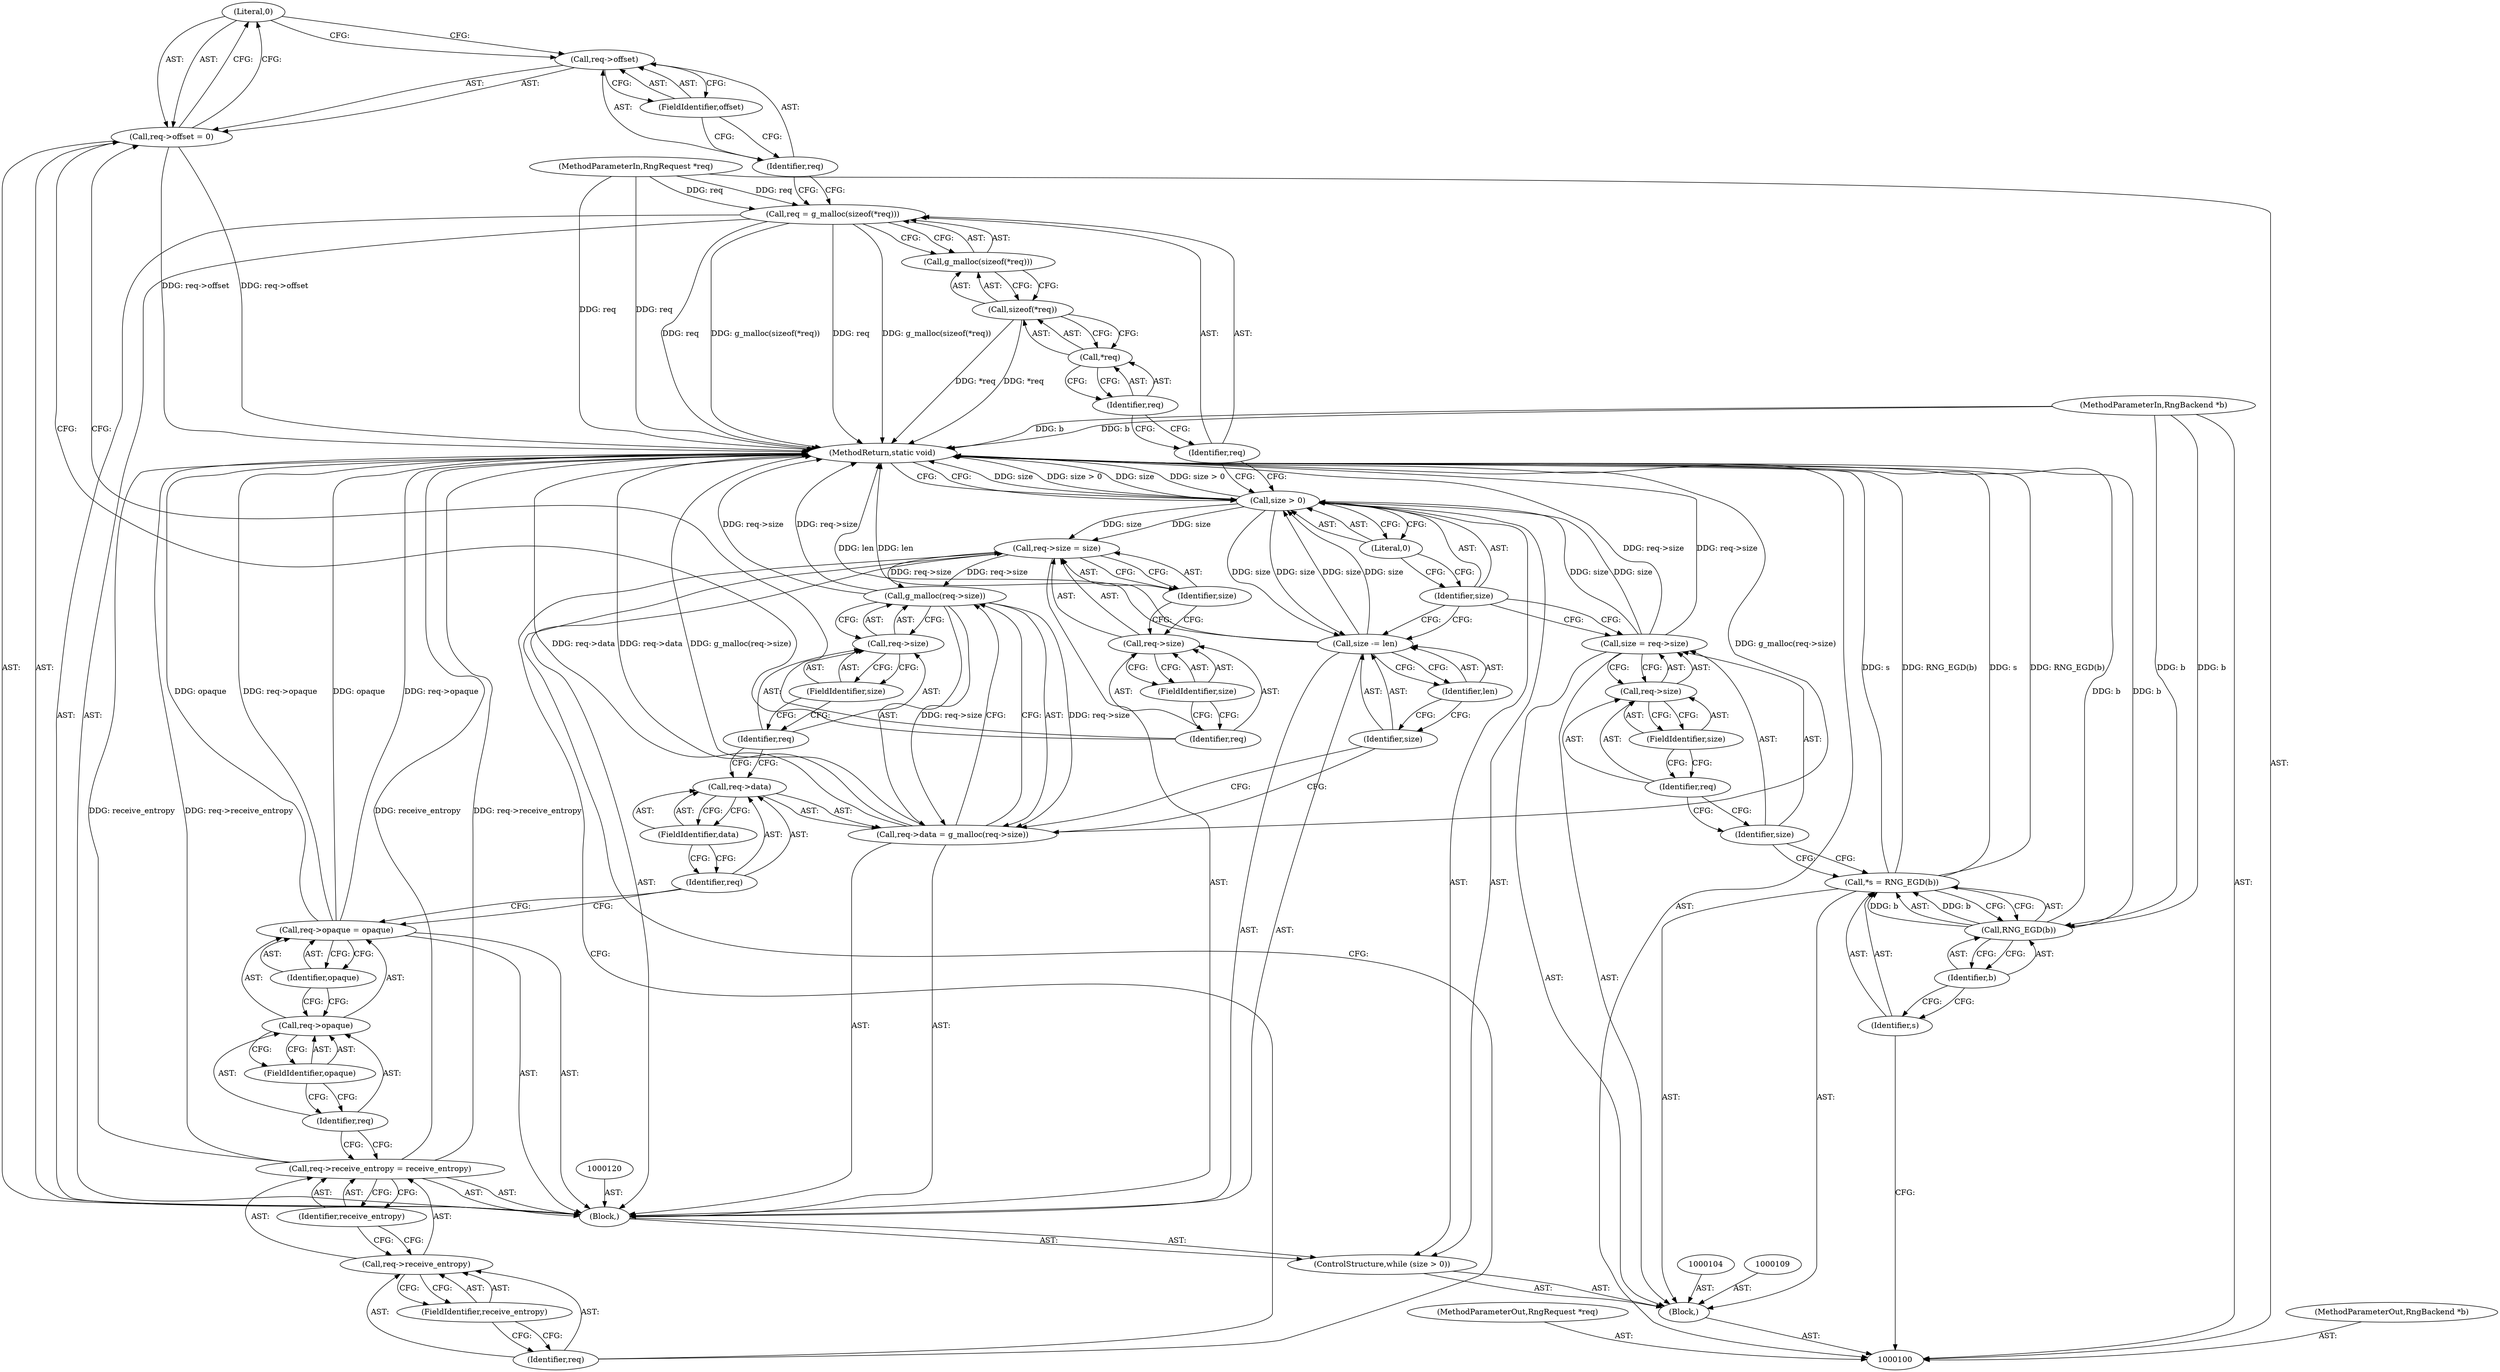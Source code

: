 digraph "0_qemu_60253ed1e6ec6d8e5ef2efe7bf755f475dce9956" {
"1000131" [label="(Literal,0)"];
"1000127" [label="(Call,req->offset = 0)"];
"1000128" [label="(Call,req->offset)"];
"1000129" [label="(Identifier,req)"];
"1000130" [label="(FieldIdentifier,offset)"];
"1000136" [label="(Identifier,size)"];
"1000132" [label="(Call,req->size = size)"];
"1000133" [label="(Call,req->size)"];
"1000134" [label="(Identifier,req)"];
"1000135" [label="(FieldIdentifier,size)"];
"1000141" [label="(Identifier,receive_entropy)"];
"1000137" [label="(Call,req->receive_entropy = receive_entropy)"];
"1000138" [label="(Call,req->receive_entropy)"];
"1000139" [label="(Identifier,req)"];
"1000140" [label="(FieldIdentifier,receive_entropy)"];
"1000146" [label="(Identifier,opaque)"];
"1000142" [label="(Call,req->opaque = opaque)"];
"1000143" [label="(Call,req->opaque)"];
"1000144" [label="(Identifier,req)"];
"1000145" [label="(FieldIdentifier,opaque)"];
"1000151" [label="(Call,g_malloc(req->size))"];
"1000152" [label="(Call,req->size)"];
"1000153" [label="(Identifier,req)"];
"1000154" [label="(FieldIdentifier,size)"];
"1000147" [label="(Call,req->data = g_malloc(req->size))"];
"1000148" [label="(Call,req->data)"];
"1000149" [label="(Identifier,req)"];
"1000150" [label="(FieldIdentifier,data)"];
"1000157" [label="(Identifier,len)"];
"1000155" [label="(Call,size -= len)"];
"1000156" [label="(Identifier,size)"];
"1000158" [label="(MethodReturn,static void)"];
"1000101" [label="(MethodParameterIn,RngBackend *b)"];
"1000205" [label="(MethodParameterOut,RngBackend *b)"];
"1000102" [label="(MethodParameterIn,RngRequest *req)"];
"1000206" [label="(MethodParameterOut,RngRequest *req)"];
"1000103" [label="(Block,)"];
"1000105" [label="(Call,*s = RNG_EGD(b))"];
"1000106" [label="(Identifier,s)"];
"1000107" [label="(Call,RNG_EGD(b))"];
"1000108" [label="(Identifier,b)"];
"1000110" [label="(Call,size = req->size)"];
"1000111" [label="(Identifier,size)"];
"1000112" [label="(Call,req->size)"];
"1000113" [label="(Identifier,req)"];
"1000114" [label="(FieldIdentifier,size)"];
"1000116" [label="(Call,size > 0)"];
"1000117" [label="(Identifier,size)"];
"1000118" [label="(Literal,0)"];
"1000115" [label="(ControlStructure,while (size > 0))"];
"1000119" [label="(Block,)"];
"1000123" [label="(Call,g_malloc(sizeof(*req)))"];
"1000124" [label="(Call,sizeof(*req))"];
"1000125" [label="(Call,*req)"];
"1000126" [label="(Identifier,req)"];
"1000121" [label="(Call,req = g_malloc(sizeof(*req)))"];
"1000122" [label="(Identifier,req)"];
"1000131" -> "1000127"  [label="AST: "];
"1000131" -> "1000128"  [label="CFG: "];
"1000127" -> "1000131"  [label="CFG: "];
"1000127" -> "1000119"  [label="AST: "];
"1000127" -> "1000131"  [label="CFG: "];
"1000128" -> "1000127"  [label="AST: "];
"1000131" -> "1000127"  [label="AST: "];
"1000134" -> "1000127"  [label="CFG: "];
"1000127" -> "1000158"  [label="DDG: req->offset"];
"1000128" -> "1000127"  [label="AST: "];
"1000128" -> "1000130"  [label="CFG: "];
"1000129" -> "1000128"  [label="AST: "];
"1000130" -> "1000128"  [label="AST: "];
"1000131" -> "1000128"  [label="CFG: "];
"1000129" -> "1000128"  [label="AST: "];
"1000129" -> "1000121"  [label="CFG: "];
"1000130" -> "1000129"  [label="CFG: "];
"1000130" -> "1000128"  [label="AST: "];
"1000130" -> "1000129"  [label="CFG: "];
"1000128" -> "1000130"  [label="CFG: "];
"1000136" -> "1000132"  [label="AST: "];
"1000136" -> "1000133"  [label="CFG: "];
"1000132" -> "1000136"  [label="CFG: "];
"1000132" -> "1000119"  [label="AST: "];
"1000132" -> "1000136"  [label="CFG: "];
"1000133" -> "1000132"  [label="AST: "];
"1000136" -> "1000132"  [label="AST: "];
"1000139" -> "1000132"  [label="CFG: "];
"1000116" -> "1000132"  [label="DDG: size"];
"1000132" -> "1000151"  [label="DDG: req->size"];
"1000133" -> "1000132"  [label="AST: "];
"1000133" -> "1000135"  [label="CFG: "];
"1000134" -> "1000133"  [label="AST: "];
"1000135" -> "1000133"  [label="AST: "];
"1000136" -> "1000133"  [label="CFG: "];
"1000134" -> "1000133"  [label="AST: "];
"1000134" -> "1000127"  [label="CFG: "];
"1000135" -> "1000134"  [label="CFG: "];
"1000135" -> "1000133"  [label="AST: "];
"1000135" -> "1000134"  [label="CFG: "];
"1000133" -> "1000135"  [label="CFG: "];
"1000141" -> "1000137"  [label="AST: "];
"1000141" -> "1000138"  [label="CFG: "];
"1000137" -> "1000141"  [label="CFG: "];
"1000137" -> "1000119"  [label="AST: "];
"1000137" -> "1000141"  [label="CFG: "];
"1000138" -> "1000137"  [label="AST: "];
"1000141" -> "1000137"  [label="AST: "];
"1000144" -> "1000137"  [label="CFG: "];
"1000137" -> "1000158"  [label="DDG: receive_entropy"];
"1000137" -> "1000158"  [label="DDG: req->receive_entropy"];
"1000138" -> "1000137"  [label="AST: "];
"1000138" -> "1000140"  [label="CFG: "];
"1000139" -> "1000138"  [label="AST: "];
"1000140" -> "1000138"  [label="AST: "];
"1000141" -> "1000138"  [label="CFG: "];
"1000139" -> "1000138"  [label="AST: "];
"1000139" -> "1000132"  [label="CFG: "];
"1000140" -> "1000139"  [label="CFG: "];
"1000140" -> "1000138"  [label="AST: "];
"1000140" -> "1000139"  [label="CFG: "];
"1000138" -> "1000140"  [label="CFG: "];
"1000146" -> "1000142"  [label="AST: "];
"1000146" -> "1000143"  [label="CFG: "];
"1000142" -> "1000146"  [label="CFG: "];
"1000142" -> "1000119"  [label="AST: "];
"1000142" -> "1000146"  [label="CFG: "];
"1000143" -> "1000142"  [label="AST: "];
"1000146" -> "1000142"  [label="AST: "];
"1000149" -> "1000142"  [label="CFG: "];
"1000142" -> "1000158"  [label="DDG: opaque"];
"1000142" -> "1000158"  [label="DDG: req->opaque"];
"1000143" -> "1000142"  [label="AST: "];
"1000143" -> "1000145"  [label="CFG: "];
"1000144" -> "1000143"  [label="AST: "];
"1000145" -> "1000143"  [label="AST: "];
"1000146" -> "1000143"  [label="CFG: "];
"1000144" -> "1000143"  [label="AST: "];
"1000144" -> "1000137"  [label="CFG: "];
"1000145" -> "1000144"  [label="CFG: "];
"1000145" -> "1000143"  [label="AST: "];
"1000145" -> "1000144"  [label="CFG: "];
"1000143" -> "1000145"  [label="CFG: "];
"1000151" -> "1000147"  [label="AST: "];
"1000151" -> "1000152"  [label="CFG: "];
"1000152" -> "1000151"  [label="AST: "];
"1000147" -> "1000151"  [label="CFG: "];
"1000151" -> "1000158"  [label="DDG: req->size"];
"1000151" -> "1000147"  [label="DDG: req->size"];
"1000132" -> "1000151"  [label="DDG: req->size"];
"1000152" -> "1000151"  [label="AST: "];
"1000152" -> "1000154"  [label="CFG: "];
"1000153" -> "1000152"  [label="AST: "];
"1000154" -> "1000152"  [label="AST: "];
"1000151" -> "1000152"  [label="CFG: "];
"1000153" -> "1000152"  [label="AST: "];
"1000153" -> "1000148"  [label="CFG: "];
"1000154" -> "1000153"  [label="CFG: "];
"1000154" -> "1000152"  [label="AST: "];
"1000154" -> "1000153"  [label="CFG: "];
"1000152" -> "1000154"  [label="CFG: "];
"1000147" -> "1000119"  [label="AST: "];
"1000147" -> "1000151"  [label="CFG: "];
"1000148" -> "1000147"  [label="AST: "];
"1000151" -> "1000147"  [label="AST: "];
"1000156" -> "1000147"  [label="CFG: "];
"1000147" -> "1000158"  [label="DDG: req->data"];
"1000147" -> "1000158"  [label="DDG: g_malloc(req->size)"];
"1000151" -> "1000147"  [label="DDG: req->size"];
"1000148" -> "1000147"  [label="AST: "];
"1000148" -> "1000150"  [label="CFG: "];
"1000149" -> "1000148"  [label="AST: "];
"1000150" -> "1000148"  [label="AST: "];
"1000153" -> "1000148"  [label="CFG: "];
"1000149" -> "1000148"  [label="AST: "];
"1000149" -> "1000142"  [label="CFG: "];
"1000150" -> "1000149"  [label="CFG: "];
"1000150" -> "1000148"  [label="AST: "];
"1000150" -> "1000149"  [label="CFG: "];
"1000148" -> "1000150"  [label="CFG: "];
"1000157" -> "1000155"  [label="AST: "];
"1000157" -> "1000156"  [label="CFG: "];
"1000155" -> "1000157"  [label="CFG: "];
"1000155" -> "1000119"  [label="AST: "];
"1000155" -> "1000157"  [label="CFG: "];
"1000156" -> "1000155"  [label="AST: "];
"1000157" -> "1000155"  [label="AST: "];
"1000117" -> "1000155"  [label="CFG: "];
"1000155" -> "1000158"  [label="DDG: len"];
"1000155" -> "1000116"  [label="DDG: size"];
"1000116" -> "1000155"  [label="DDG: size"];
"1000156" -> "1000155"  [label="AST: "];
"1000156" -> "1000147"  [label="CFG: "];
"1000157" -> "1000156"  [label="CFG: "];
"1000158" -> "1000100"  [label="AST: "];
"1000158" -> "1000116"  [label="CFG: "];
"1000116" -> "1000158"  [label="DDG: size"];
"1000116" -> "1000158"  [label="DDG: size > 0"];
"1000124" -> "1000158"  [label="DDG: *req"];
"1000107" -> "1000158"  [label="DDG: b"];
"1000155" -> "1000158"  [label="DDG: len"];
"1000151" -> "1000158"  [label="DDG: req->size"];
"1000147" -> "1000158"  [label="DDG: req->data"];
"1000147" -> "1000158"  [label="DDG: g_malloc(req->size)"];
"1000142" -> "1000158"  [label="DDG: opaque"];
"1000142" -> "1000158"  [label="DDG: req->opaque"];
"1000105" -> "1000158"  [label="DDG: RNG_EGD(b)"];
"1000105" -> "1000158"  [label="DDG: s"];
"1000121" -> "1000158"  [label="DDG: g_malloc(sizeof(*req))"];
"1000121" -> "1000158"  [label="DDG: req"];
"1000137" -> "1000158"  [label="DDG: receive_entropy"];
"1000137" -> "1000158"  [label="DDG: req->receive_entropy"];
"1000102" -> "1000158"  [label="DDG: req"];
"1000110" -> "1000158"  [label="DDG: req->size"];
"1000101" -> "1000158"  [label="DDG: b"];
"1000127" -> "1000158"  [label="DDG: req->offset"];
"1000101" -> "1000100"  [label="AST: "];
"1000101" -> "1000158"  [label="DDG: b"];
"1000101" -> "1000107"  [label="DDG: b"];
"1000205" -> "1000100"  [label="AST: "];
"1000102" -> "1000100"  [label="AST: "];
"1000102" -> "1000158"  [label="DDG: req"];
"1000102" -> "1000121"  [label="DDG: req"];
"1000206" -> "1000100"  [label="AST: "];
"1000103" -> "1000100"  [label="AST: "];
"1000104" -> "1000103"  [label="AST: "];
"1000105" -> "1000103"  [label="AST: "];
"1000109" -> "1000103"  [label="AST: "];
"1000110" -> "1000103"  [label="AST: "];
"1000115" -> "1000103"  [label="AST: "];
"1000105" -> "1000103"  [label="AST: "];
"1000105" -> "1000107"  [label="CFG: "];
"1000106" -> "1000105"  [label="AST: "];
"1000107" -> "1000105"  [label="AST: "];
"1000111" -> "1000105"  [label="CFG: "];
"1000105" -> "1000158"  [label="DDG: RNG_EGD(b)"];
"1000105" -> "1000158"  [label="DDG: s"];
"1000107" -> "1000105"  [label="DDG: b"];
"1000106" -> "1000105"  [label="AST: "];
"1000106" -> "1000100"  [label="CFG: "];
"1000108" -> "1000106"  [label="CFG: "];
"1000107" -> "1000105"  [label="AST: "];
"1000107" -> "1000108"  [label="CFG: "];
"1000108" -> "1000107"  [label="AST: "];
"1000105" -> "1000107"  [label="CFG: "];
"1000107" -> "1000158"  [label="DDG: b"];
"1000107" -> "1000105"  [label="DDG: b"];
"1000101" -> "1000107"  [label="DDG: b"];
"1000108" -> "1000107"  [label="AST: "];
"1000108" -> "1000106"  [label="CFG: "];
"1000107" -> "1000108"  [label="CFG: "];
"1000110" -> "1000103"  [label="AST: "];
"1000110" -> "1000112"  [label="CFG: "];
"1000111" -> "1000110"  [label="AST: "];
"1000112" -> "1000110"  [label="AST: "];
"1000117" -> "1000110"  [label="CFG: "];
"1000110" -> "1000158"  [label="DDG: req->size"];
"1000110" -> "1000116"  [label="DDG: size"];
"1000111" -> "1000110"  [label="AST: "];
"1000111" -> "1000105"  [label="CFG: "];
"1000113" -> "1000111"  [label="CFG: "];
"1000112" -> "1000110"  [label="AST: "];
"1000112" -> "1000114"  [label="CFG: "];
"1000113" -> "1000112"  [label="AST: "];
"1000114" -> "1000112"  [label="AST: "];
"1000110" -> "1000112"  [label="CFG: "];
"1000113" -> "1000112"  [label="AST: "];
"1000113" -> "1000111"  [label="CFG: "];
"1000114" -> "1000113"  [label="CFG: "];
"1000114" -> "1000112"  [label="AST: "];
"1000114" -> "1000113"  [label="CFG: "];
"1000112" -> "1000114"  [label="CFG: "];
"1000116" -> "1000115"  [label="AST: "];
"1000116" -> "1000118"  [label="CFG: "];
"1000117" -> "1000116"  [label="AST: "];
"1000118" -> "1000116"  [label="AST: "];
"1000122" -> "1000116"  [label="CFG: "];
"1000158" -> "1000116"  [label="CFG: "];
"1000116" -> "1000158"  [label="DDG: size"];
"1000116" -> "1000158"  [label="DDG: size > 0"];
"1000155" -> "1000116"  [label="DDG: size"];
"1000110" -> "1000116"  [label="DDG: size"];
"1000116" -> "1000132"  [label="DDG: size"];
"1000116" -> "1000155"  [label="DDG: size"];
"1000117" -> "1000116"  [label="AST: "];
"1000117" -> "1000155"  [label="CFG: "];
"1000117" -> "1000110"  [label="CFG: "];
"1000118" -> "1000117"  [label="CFG: "];
"1000118" -> "1000116"  [label="AST: "];
"1000118" -> "1000117"  [label="CFG: "];
"1000116" -> "1000118"  [label="CFG: "];
"1000115" -> "1000103"  [label="AST: "];
"1000116" -> "1000115"  [label="AST: "];
"1000119" -> "1000115"  [label="AST: "];
"1000119" -> "1000115"  [label="AST: "];
"1000120" -> "1000119"  [label="AST: "];
"1000121" -> "1000119"  [label="AST: "];
"1000127" -> "1000119"  [label="AST: "];
"1000132" -> "1000119"  [label="AST: "];
"1000137" -> "1000119"  [label="AST: "];
"1000142" -> "1000119"  [label="AST: "];
"1000147" -> "1000119"  [label="AST: "];
"1000155" -> "1000119"  [label="AST: "];
"1000123" -> "1000121"  [label="AST: "];
"1000123" -> "1000124"  [label="CFG: "];
"1000124" -> "1000123"  [label="AST: "];
"1000121" -> "1000123"  [label="CFG: "];
"1000124" -> "1000123"  [label="AST: "];
"1000124" -> "1000125"  [label="CFG: "];
"1000125" -> "1000124"  [label="AST: "];
"1000123" -> "1000124"  [label="CFG: "];
"1000124" -> "1000158"  [label="DDG: *req"];
"1000125" -> "1000124"  [label="AST: "];
"1000125" -> "1000126"  [label="CFG: "];
"1000126" -> "1000125"  [label="AST: "];
"1000124" -> "1000125"  [label="CFG: "];
"1000126" -> "1000125"  [label="AST: "];
"1000126" -> "1000122"  [label="CFG: "];
"1000125" -> "1000126"  [label="CFG: "];
"1000121" -> "1000119"  [label="AST: "];
"1000121" -> "1000123"  [label="CFG: "];
"1000122" -> "1000121"  [label="AST: "];
"1000123" -> "1000121"  [label="AST: "];
"1000129" -> "1000121"  [label="CFG: "];
"1000121" -> "1000158"  [label="DDG: g_malloc(sizeof(*req))"];
"1000121" -> "1000158"  [label="DDG: req"];
"1000102" -> "1000121"  [label="DDG: req"];
"1000122" -> "1000121"  [label="AST: "];
"1000122" -> "1000116"  [label="CFG: "];
"1000126" -> "1000122"  [label="CFG: "];
}
